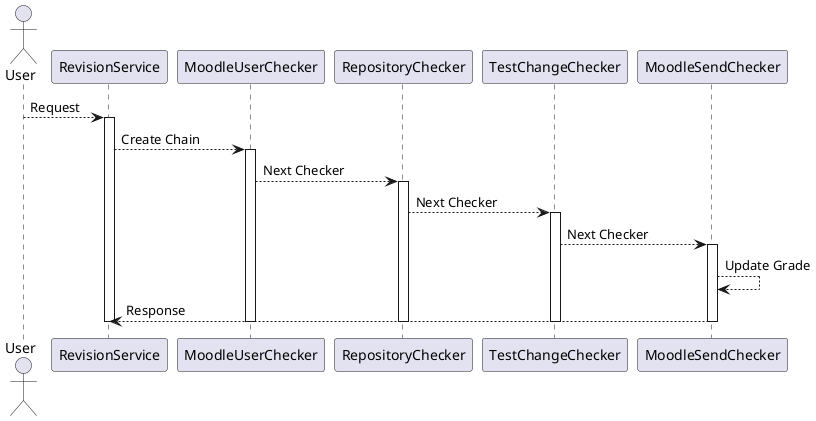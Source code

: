 @startuml

actor User
User --> RevisionService : Request
activate RevisionService
RevisionService --> MoodleUserChecker : Create Chain
activate MoodleUserChecker
MoodleUserChecker --> RepositoryChecker : Next Checker
activate RepositoryChecker
RepositoryChecker --> TestChangeChecker : Next Checker
activate TestChangeChecker
TestChangeChecker --> MoodleSendChecker : Next Checker
activate MoodleSendChecker
MoodleSendChecker --> MoodleSendChecker : Update Grade
MoodleSendChecker --> RevisionService : Response
deactivate 
deactivate 
deactivate
deactivate
deactivate
@enduml
